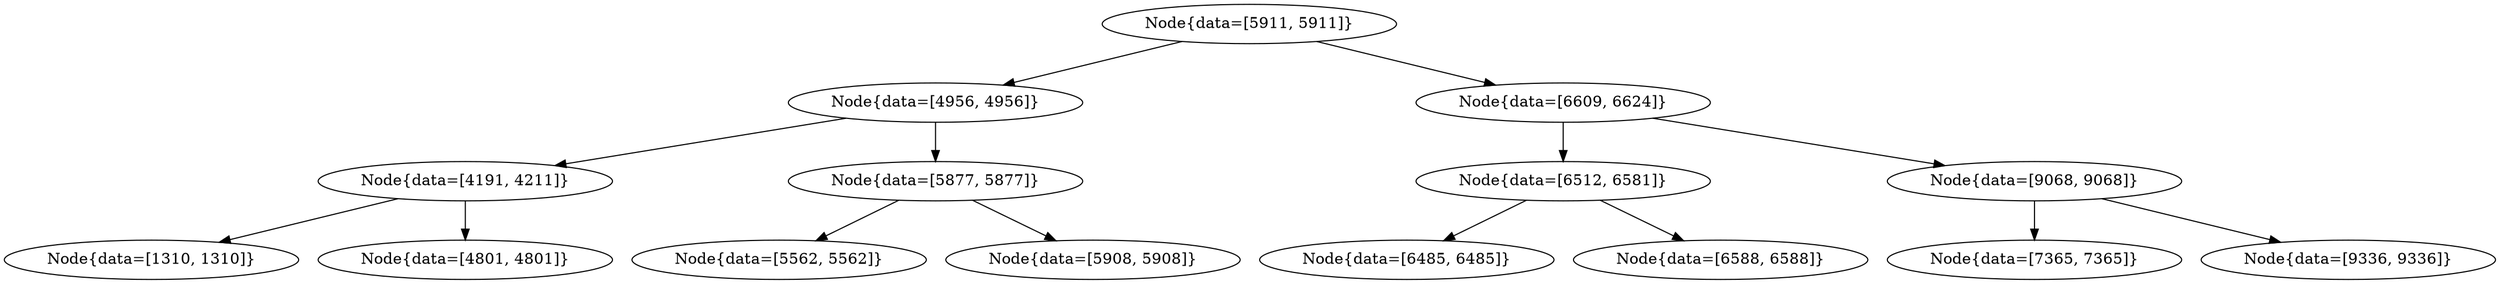 digraph G{
1612485948 [label="Node{data=[5911, 5911]}"]
1612485948 -> 1554413143
1554413143 [label="Node{data=[4956, 4956]}"]
1554413143 -> 1444911151
1444911151 [label="Node{data=[4191, 4211]}"]
1444911151 -> 1054318401
1054318401 [label="Node{data=[1310, 1310]}"]
1444911151 -> 988170450
988170450 [label="Node{data=[4801, 4801]}"]
1554413143 -> 1436390679
1436390679 [label="Node{data=[5877, 5877]}"]
1436390679 -> 2137629035
2137629035 [label="Node{data=[5562, 5562]}"]
1436390679 -> 2101744720
2101744720 [label="Node{data=[5908, 5908]}"]
1612485948 -> 1978557426
1978557426 [label="Node{data=[6609, 6624]}"]
1978557426 -> 1281521013
1281521013 [label="Node{data=[6512, 6581]}"]
1281521013 -> 2117269355
2117269355 [label="Node{data=[6485, 6485]}"]
1281521013 -> 865835113
865835113 [label="Node{data=[6588, 6588]}"]
1978557426 -> 896306203
896306203 [label="Node{data=[9068, 9068]}"]
896306203 -> 1786416670
1786416670 [label="Node{data=[7365, 7365]}"]
896306203 -> 60466581
60466581 [label="Node{data=[9336, 9336]}"]
}